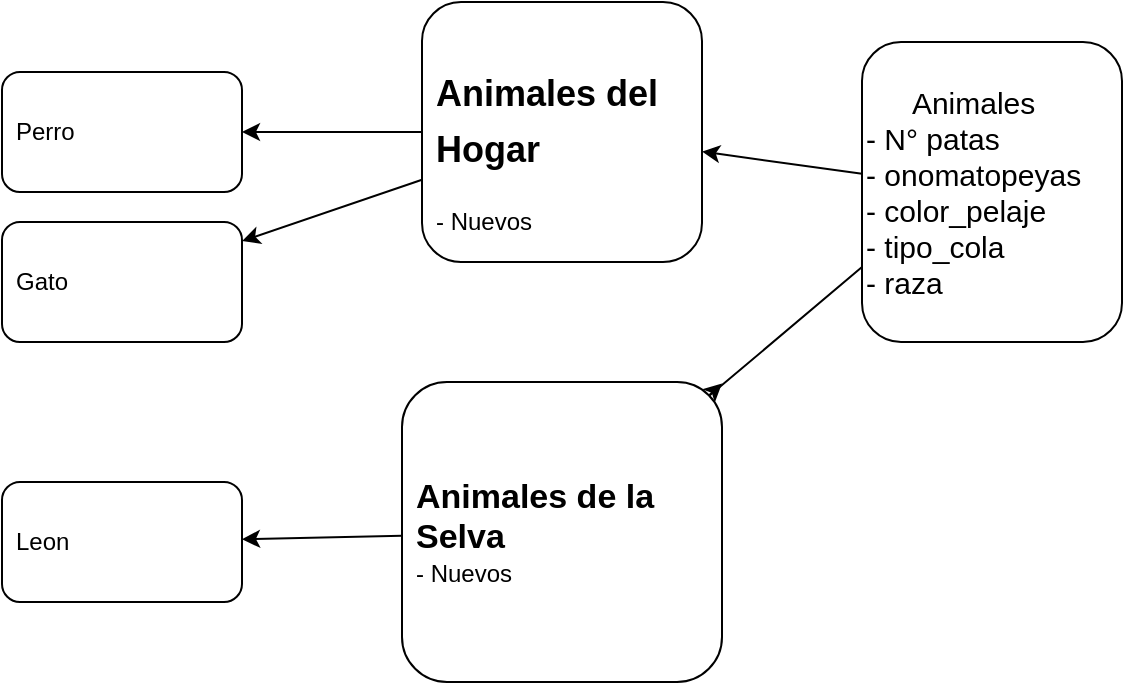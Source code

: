 <mxfile>
    <diagram id="nskFCJ8U1rXA8nsQ46ex" name="Page-1">
        <mxGraphModel dx="820" dy="478" grid="1" gridSize="10" guides="1" tooltips="1" connect="1" arrows="1" fold="1" page="1" pageScale="1" pageWidth="850" pageHeight="1100" math="0" shadow="0">
            <root>
                <mxCell id="0"/>
                <mxCell id="1" parent="0"/>
                <mxCell id="4" value="" style="edgeStyle=none;html=1;fontSize=15;" edge="1" parent="1" source="2" target="3">
                    <mxGeometry relative="1" as="geometry"/>
                </mxCell>
                <mxCell id="2" value="&lt;div style=&quot;text-align: center ; font-size: 15px&quot;&gt;&lt;font style=&quot;font-size: 15px&quot;&gt;Animales&lt;/font&gt;&lt;/div&gt;&lt;font style=&quot;font-size: 15px&quot;&gt;- N° patas&lt;br&gt;- onomatopeyas&lt;br&gt;- color_pelaje&lt;br&gt;- tipo_cola&lt;br&gt;&lt;/font&gt;&lt;div style=&quot;font-size: 15px&quot;&gt;&lt;font style=&quot;font-size: 15px&quot;&gt;- raza&lt;/font&gt;&lt;/div&gt;" style="rounded=1;whiteSpace=wrap;html=1;align=left;" vertex="1" parent="1">
                    <mxGeometry x="530" y="80" width="130" height="150" as="geometry"/>
                </mxCell>
                <mxCell id="6" value="" style="edgeStyle=none;html=1;fontSize=15;exitX=0;exitY=0.75;exitDx=0;exitDy=0;" edge="1" parent="1" source="2" target="5">
                    <mxGeometry relative="1" as="geometry">
                        <Array as="points">
                            <mxPoint x="450" y="260"/>
                        </Array>
                    </mxGeometry>
                </mxCell>
                <mxCell id="8" value="" style="edgeStyle=none;html=1;fontSize=17;" edge="1" parent="1" source="3" target="7">
                    <mxGeometry relative="1" as="geometry"/>
                </mxCell>
                <mxCell id="10" value="" style="edgeStyle=none;html=1;fontSize=17;" edge="1" parent="1" source="3" target="9">
                    <mxGeometry relative="1" as="geometry"/>
                </mxCell>
                <mxCell id="3" value="&lt;blockquote style=&quot;margin: 0 0 0 40px ; border: none ; padding: 0px&quot;&gt;&lt;/blockquote&gt;&lt;h1&gt;&lt;b style=&quot;font-size: 18px&quot;&gt;Animales del Hogar&lt;/b&gt;&lt;/h1&gt;- Nuevos" style="whiteSpace=wrap;html=1;align=left;rounded=1;spacing=7;" vertex="1" parent="1">
                    <mxGeometry x="310" y="60" width="140" height="130" as="geometry"/>
                </mxCell>
                <mxCell id="12" value="" style="edgeStyle=none;html=1;fontSize=17;" edge="1" parent="1" source="5" target="11">
                    <mxGeometry relative="1" as="geometry"/>
                </mxCell>
                <mxCell id="5" value="&lt;font style=&quot;font-size: 17px&quot;&gt;&lt;b&gt;Animales de la Selva&lt;/b&gt;&lt;/font&gt;&lt;br&gt;- Nuevos" style="whiteSpace=wrap;html=1;align=left;rounded=1;spacing=7;" vertex="1" parent="1">
                    <mxGeometry x="300" y="250" width="160" height="150" as="geometry"/>
                </mxCell>
                <mxCell id="7" value="Perro" style="whiteSpace=wrap;html=1;align=left;rounded=1;spacingTop=0;spacing=7;" vertex="1" parent="1">
                    <mxGeometry x="100" y="95" width="120" height="60" as="geometry"/>
                </mxCell>
                <mxCell id="9" value="Gato" style="whiteSpace=wrap;html=1;align=left;rounded=1;spacing=7;" vertex="1" parent="1">
                    <mxGeometry x="100" y="170" width="120" height="60" as="geometry"/>
                </mxCell>
                <mxCell id="11" value="Leon" style="whiteSpace=wrap;html=1;align=left;rounded=1;spacing=7;" vertex="1" parent="1">
                    <mxGeometry x="100" y="300" width="120" height="60" as="geometry"/>
                </mxCell>
            </root>
        </mxGraphModel>
    </diagram>
</mxfile>